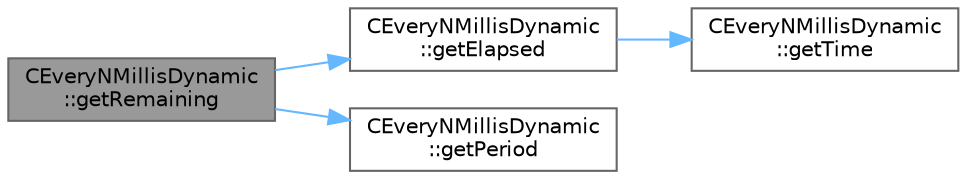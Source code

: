 digraph "CEveryNMillisDynamic::getRemaining"
{
 // LATEX_PDF_SIZE
  bgcolor="transparent";
  edge [fontname=Helvetica,fontsize=10,labelfontname=Helvetica,labelfontsize=10];
  node [fontname=Helvetica,fontsize=10,shape=box,height=0.2,width=0.4];
  rankdir="LR";
  Node1 [id="Node000001",label="CEveryNMillisDynamic\l::getRemaining",height=0.2,width=0.4,color="gray40", fillcolor="grey60", style="filled", fontcolor="black",tooltip=" "];
  Node1 -> Node2 [id="edge1_Node000001_Node000002",color="steelblue1",style="solid",tooltip=" "];
  Node2 [id="Node000002",label="CEveryNMillisDynamic\l::getElapsed",height=0.2,width=0.4,color="grey40", fillcolor="white", style="filled",URL="$de/d72/class_c_every_n_millis_dynamic_a753e6ba28827b47e9af63aca9a5b96d2.html#a753e6ba28827b47e9af63aca9a5b96d2",tooltip=" "];
  Node2 -> Node3 [id="edge2_Node000002_Node000003",color="steelblue1",style="solid",tooltip=" "];
  Node3 [id="Node000003",label="CEveryNMillisDynamic\l::getTime",height=0.2,width=0.4,color="grey40", fillcolor="white", style="filled",URL="$de/d72/class_c_every_n_millis_dynamic_a4ee4031470f463a55b4160450aa58ae5.html#a4ee4031470f463a55b4160450aa58ae5",tooltip=" "];
  Node1 -> Node4 [id="edge3_Node000001_Node000004",color="steelblue1",style="solid",tooltip=" "];
  Node4 [id="Node000004",label="CEveryNMillisDynamic\l::getPeriod",height=0.2,width=0.4,color="grey40", fillcolor="white", style="filled",URL="$de/d72/class_c_every_n_millis_dynamic_a3536277379733328861bd8319f2292ba.html#a3536277379733328861bd8319f2292ba",tooltip=" "];
}
